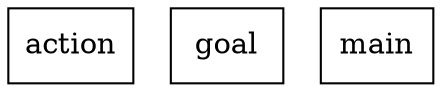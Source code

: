 digraph "packages" {
charset="utf-8"
rankdir=BT
"0" [label="action", shape="box"];
"1" [label="goal", shape="box"];
"2" [label="main", shape="box"];
}
